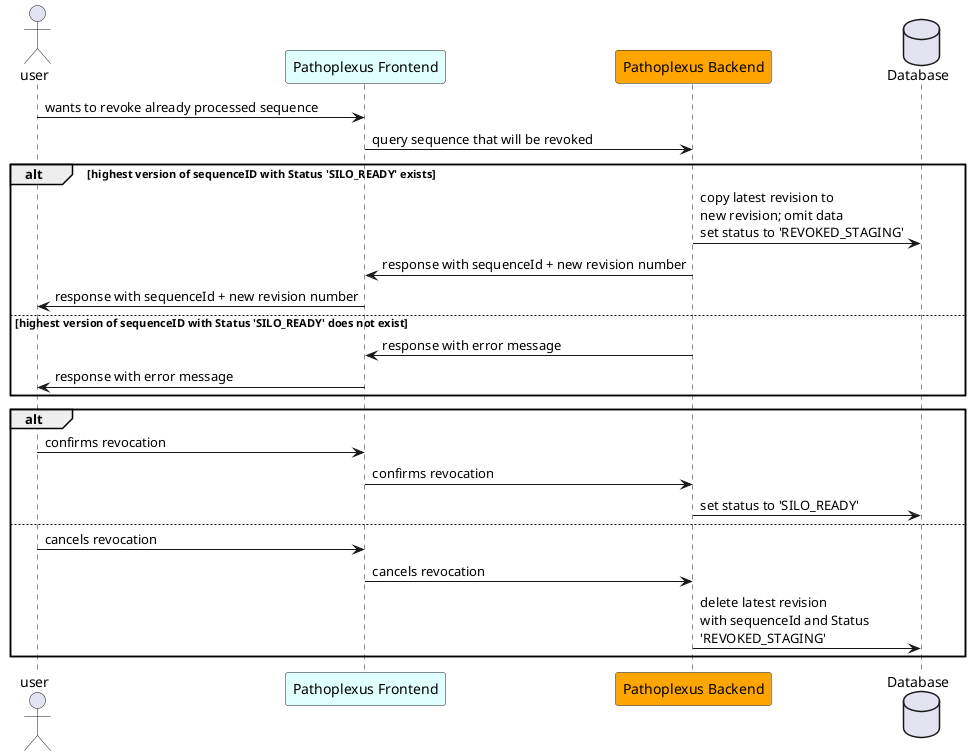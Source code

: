 @startuml
    actor user
    participant "Pathoplexus Frontend" as frontend #LightCyan
    participant "Pathoplexus Backend" as backend #Orange
    database "Database" as DB

    user -> frontend: wants to revoke already processed sequence

        frontend -> backend: query sequence that will be revoked

     alt highest version of sequenceID with Status 'SILO_READY' exists
        backend -> DB: copy latest revision to \nnew revision; omit data \nset status to 'REVOKED_STAGING'
    backend -> frontend: response with sequenceId + new revision number
    frontend -> user: response with sequenceId + new revision number
    else highest version of sequenceID with Status 'SILO_READY' does not exist
        backend -> frontend: response with error message
        frontend -> user: response with error message
    end

    alt
        user -> frontend: confirms revocation
        frontend -> backend: confirms revocation
        backend -> DB: set status to 'SILO_READY'
    else
        user -> frontend: cancels revocation
        frontend -> backend: cancels revocation
        backend -> DB: delete latest revision \nwith sequenceId and Status \n'REVOKED_STAGING'
    end
@enduml

